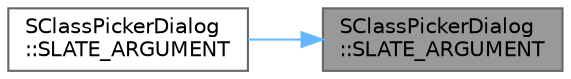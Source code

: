 digraph "SClassPickerDialog::SLATE_ARGUMENT"
{
 // INTERACTIVE_SVG=YES
 // LATEX_PDF_SIZE
  bgcolor="transparent";
  edge [fontname=Helvetica,fontsize=10,labelfontname=Helvetica,labelfontsize=10];
  node [fontname=Helvetica,fontsize=10,shape=box,height=0.2,width=0.4];
  rankdir="RL";
  Node1 [id="Node000001",label="SClassPickerDialog\l::SLATE_ARGUMENT",height=0.2,width=0.4,color="gray40", fillcolor="grey60", style="filled", fontcolor="black",tooltip=" "];
  Node1 -> Node2 [id="edge1_Node000001_Node000002",dir="back",color="steelblue1",style="solid",tooltip=" "];
  Node2 [id="Node000002",label="SClassPickerDialog\l::SLATE_ARGUMENT",height=0.2,width=0.4,color="grey40", fillcolor="white", style="filled",URL="$d3/d47/classSClassPickerDialog.html#a535c978503937274b08009879bd6a139",tooltip="Constructs this widget with InArgs."];
}
